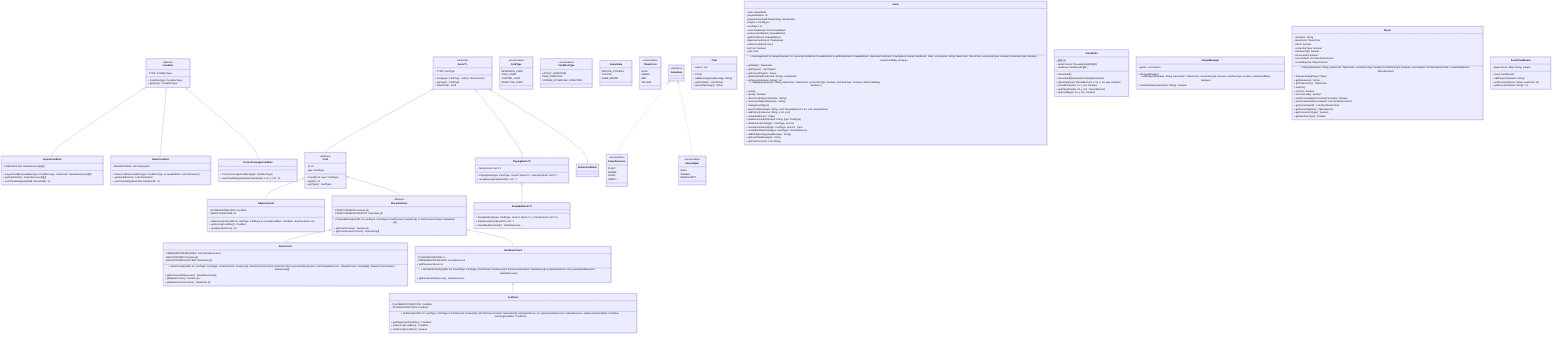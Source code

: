 classDiagram
    %% --------------------------------
    %% Cards
    %% --------------------------------
    Deck~T~ o-- Card
    class Card {
        <<abstract>>
        - id: int
        - type: CardType
        + Card (id: int, type: CardType)
        + getId() int
        + getType() CardType
    }
    class GoldCard {
        - PLACEMENTCONDITION: Condition
        - SCORINGCONDITION: Condition
        + GoldCard(cardID: int, cardType: CardType,\n frontCorners: boolean[4], \nfrontCornersContent: GameItem[4], placementScore: int, \npermanentResource: GameResource, \nplacementCondition: Condition, \nscoringCondition: Condition)
        + getPlacementCondition() Condition
        + getScoringCondition() Condition
        + hasScoringCondition() boolean
        %%crepi l'avarizia
    }
    class NonStarterCard {
        - PLACEMENTSCORE: int
        - PERMANENTRESOURCE: GameResource
        + NonStarterCard(cardID: int, \ncardType: CardType, frontCorners: boolean [4],\n frontCornersContent: GameItem [4],\n placementScore: int,\n permanentResource: GameResource)
        + getPlacementScore int
        + getPermanentResource() GameResource
    }
    class ObjectiveCard {
        - SCORINGCONDITION: Condition
        - OBJECTIVESCORE: int
        + ObjectiveCard(cardID int, cardType: CardType,\n scoringCondition: Condition, objectiveScore: int)
        + getScoringCondition() Condition
        + getObjectiveScore() int
    }
    class PlaceableCard {
        <<abstract>>
        - FRONTCORNERS: boolean [4]
        - FRONTCORNERSCONTENT: GameItem [4]
        + PlaceableCard (cardID: int, cardType: CardType,\n frontCorners: boolean [4], \n frontCornersContent: GameItem [4])
        + getFrontCorners() boolean [4]
        + getFrontCornersContent() GameItem[4]
    }
    class StarterCard {
        - PERMANENTRESOURCES: List~GameResource~
        - BACKCORNERS: boolean [4]
        - BACKCORNERSCONTENT: GameItem [4]
        + StarterCard(cardID: int, cardType: CardType, \n frontCorners: boolean [4], \nfrontCornersContent: GameItem [4],\n permanentResources: List~GameResource~, \nbackCorners: boolean[4], \nbackCornersContent: GameItem[4])
        + getPermanentResources() GameResource[3]
        + getBackCorners() boolean [4]
        + getBackCornersContent() GameItem [4]
    }
    Card <|-- ObjectiveCard
    Card <|-- PlaceableCard
    PlaceableCard <|-- StarterCard
    PlaceableCard <|-- NonStarterCard
    NonStarterCard <|-- GoldCard
    %% --------------------------------
    %% Conditions
    %% --------------------------------
    class Condition {
        <<abstract>>
        - TYPE: ConditionType
        + Condition(type: ConditionType)
        + getType() ConditionType
    }
    class CornerCoverageCondition {
        + CornerCoverageCondition(type: ConditionType)
        + numTimesMet(gameField: GameField, x: int, y: int) int
    }
    class ItemsCondition {
        - NEEDEDITEMS: List~GameItem~
        + ItemsCondition(conditionType: ConditionType, \n neededItems: List~GameItem~)
        + getNeededItems() List~GameItem~
        + numTimesMet(gameField: GameField) int
    }
    class LayoutCondition {
        - CARDSCOLOR: GameResource[3][3]
        + LayoutCondition(conditionType: ConditionType, cardsColor: GameResource[3][3])
        + getCardsColor() GameResource[3][3]
        + numTimesMet(gameField: GameField) int
    }
    %%LayoutCondition --> GameResource
    %%ItemsCondition --> GameItem
    Condition <|-- LayoutCondition
    Condition <|-- ItemsCondition
    Condition <|-- CornerCoverageCondition
    %% --------------------------------
    %% Decks
    %% --------------------------------
    class Deck~T~{
        <<abstract>>
        ~ TYPE: CardType
        + Deck(type: CardType, content: Stack~Card~)
        + getType() CardType
        + drawCard() Card
    }
    class DrawableDeck~T~{
        + DrawableDeck(type: CardType, content: Stack~T~, \n faceUpCard: List~T~)
        + drawFaceUpCard(cardPos: int) T
        + revealBackDeckCard() GameResource
    }
    class PlayingDeck~T~{
        ~ faceUpCard: List~T~
        + PlayingDeck(type: CardType, content: Stack~T~, \nfaceUpCards: List~T~)
        + revealFaceUpCard(cardPos: int) T
    }
    class StarterCardDeck{

    }
    Deck~T~ <|-- PlayingDeck
    PlayingDeck <|-- DrawableDeck
    Deck~T~ <|-- StarterCardDeck

    %%Deck --> Card
    %% --------------------------------
    %% Enumerations
    %% --------------------------------
    class CardType {
        <<enumeration>>
        RESOURCE_CARD
        GOLD_CARD
        STARTER_CARD
        OBJECTIVE_CARD
    }
    class ConditionType {
        <<enumeration>>
        LAYOUT_CONDITION
        ITEM_CONDITION
        CORNER_COVERAGE_CONDITION
    }
    class GameObject {
        <<enumeration>>
        QUILL
        INKWELL
        MANUSCRIPT
    }
    class GameResource {
        <<enumeration>>
        PLANT
        ANIMAL
        FUNGI
        INSECT
    }
    class GameState{
        WAITING_PLAYERS
        PLAYING
        GAME_ENDED
    }
    class TokenColor {
        <<enumeration>>
        BLUE
        GREEN
        RED
        YELLOW
    }
    class GameItem {
        <<interface>>
    }
    GameItem <|.. GameResource
    GameItem <|.. GameObject

    class Chat {
        - content: List<String>
        + Chat()
        + addMessage(newMessage: String)
        + getContent() List~String~
        + getLastMessage() String
    }

    class Game {
        - state: GameState
        - playersNumber: int
        - playersGameField: Map~String, GameField~
        - players: List~Player~
        - currPlayer: int
        - scoreTrackBoard: ScoreTrackBoard
        - resourceCardsDeck: DrawableDeck
        - goldCardsDeck: DrawableDeck
        - objectiveCardsDeck: PlayingDeck
        - starterCardsDeck: Deck
        - lastTurn: boolean
        - chat: Chat
        + Game(gameId: int, playersNumber: int, resourceCardsDeck: DrawableDeck,\n goldCardsDeck: DrawableDeck, objectiveCardsDeck: PlayingDeck, starterCardsDeck : Deck, \nnickname: String, tokenColor: TokenColor, connectionType: boolean,\n interfaceType :boolean, starterCardWay: boolean)
        + getState() GameStae
        + getPlayers() List~Player~
        + getCurrentPlayer() Player
        + getGameField(nickname: String) GameField
        + getScore(nickname: String) int
        + addplayer(nickname: String, tokenColor: TokenColor, connectionType: boolean, interfaceType:  boolean, starterCardWay : boolean<)
        + setup()
        + isFull() boolean
        + disconnectPlayer(nickname : String)
        + reconnectPlayer(nickname : String)
        + changeCurrPlayer()
        + placeCard(nickname: String, card: PlaceableCard, x:int, y:int, way:boolean)
        + addPoints(nickname: String, x: int, y:int)
        + computeWinner() Player
        + drawDeckCard(nickname: String, type: CardType)
        + drawFaceUpCard(type : CardType, pos:int)
        + revealFaceUpCard(type : CardType, pos:int) Card
        + revealBackDeckCard(type: CardType) GameResource
        + addChatMessage(newMessage : String)
        + getLastChatMessage() String
        + getChatContent() List~String~
    }
    %%  Game --> DrawableDeck
    %%  Game --> Deck
    %%  Game --> PlayingDeck
    %%  Game --> ScoreTrackBoard
    %%  Game --> Player
    %%  Game --> Chat
    %%  Game --> GameField
    class GameField {
        - DIM: int$
        - cardsContent: PlaceableCard[81][81]
        - cardsFace: boolean [81][81]
        + GameField()
        + GameField(GameField existingGameField)
        + placeCard(card: PlaceableCard, x: int, y: int, way: boolean)
        + isCardPresent(x: int, y: int) boolean
        + getPlacedCard(x: int, y: int) PlaceableCard
        + getCardWay(x: int, y: int) boolean
    }
    %%GameField --> PlaceableCard
    class GamesManager {
        - games: List~Game~
        + GamesManager()
        + addPlayer(nickname: String, tokenColor: TokenColor, connectionType: boolean, interfaceType: boolean, starterCardWay: boolean)
        + checkNickname(nickname: String) boolean
    }
    %%GamesManager --> Game
    class Player {
        - nickname: String
        - tokenColor: TokenColor
        - isFirst: boolean
        - connectionType: boolean
        - interfaceType: boolean
        - isConnected: boolean
        - currentHand: List ~NonStarterCard~
        - secretObjectve: ObjectiveCard
        + Player(nickname: String, tokenColor: TokenColor, connectionType: boolean,\n interfaceType: boolean, currentHand: List~NonStarterCard~, \nsecretObjective: ObjectiveCard)
        + Player(existingPlayer: Player)
        + getNickname() String
        + getTokenColor() TokenColor
        + setFirst()
        + isFirst() boolean
        + isConnected() boolean
        + setIsConnected(isConnected: boolean) boolean
        + setCurrentHand(currentHand: List~NonStarterCard~)
        + getCurrentHand() List~NonStarterCard~
        + getSecretObjetive() ObjectiveCard
        + getConnectionType() boolean
        + getInterfaceType() boolean
    }
    %%Player --> NonStarterCard
    %%Player --> TokenColor
    %%Player --> ObjectiveCard
    class ScoreTrackBoard {
        - playersScore: Map~String, Integer~
        + ScoreTrackBoard()
        + addPlayer(nickname: String)
        + setScore(nickname: String, newScore: int)
        + getScore(nickname: String) int
    }
    %%ScoreTrackBoard --> Player